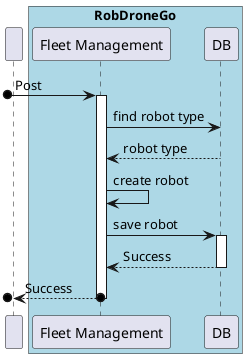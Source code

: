 @startuml SD Lv2

participant " "
box "RobDroneGo" #LightBlue
    participant "Fleet Management" as fleet
    participant "DB" as DB
end box

[o-> fleet : Post
activate fleet

fleet -> DB : find robot type

DB --> fleet : robot type

fleet -> fleet : create robot

fleet -> DB : save robot
activate DB
DB --> fleet : Success
deactivate DB

[o<--o fleet : Success
deactivate fleet

@enduml